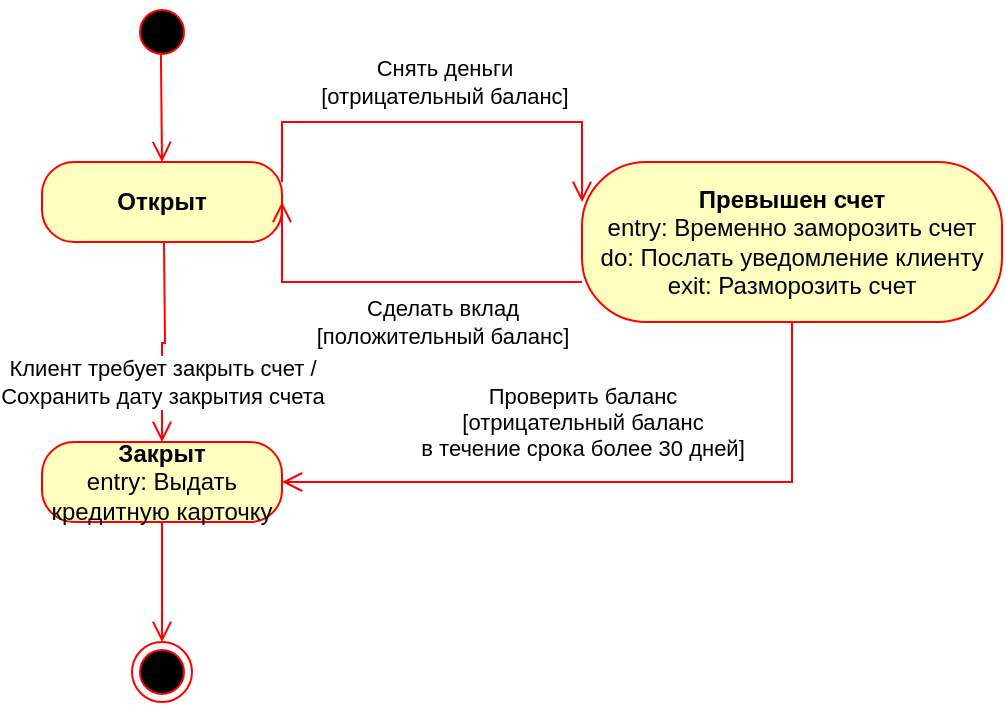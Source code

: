 <mxfile version="15.8.8" type="device"><diagram id="_LL0_kFhHLW_6Val46i8" name="Page-1"><mxGraphModel dx="588" dy="464" grid="1" gridSize="10" guides="1" tooltips="1" connect="1" arrows="1" fold="1" page="1" pageScale="1" pageWidth="827" pageHeight="1169" math="0" shadow="0"><root><mxCell id="0"/><mxCell id="1" parent="0"/><mxCell id="CbFVhmzvzJc3vttLS5EK-1" value="" style="ellipse;html=1;shape=startState;fillColor=#000000;strokeColor=#ff0000;" vertex="1" parent="1"><mxGeometry x="95" y="40" width="30" height="30" as="geometry"/></mxCell><mxCell id="CbFVhmzvzJc3vttLS5EK-2" value="" style="edgeStyle=orthogonalEdgeStyle;html=1;verticalAlign=bottom;endArrow=open;endSize=8;strokeColor=#ff0000;rounded=0;entryX=0.5;entryY=0;entryDx=0;entryDy=0;exitX=0.483;exitY=0.878;exitDx=0;exitDy=0;exitPerimeter=0;" edge="1" source="CbFVhmzvzJc3vttLS5EK-1" parent="1"><mxGeometry relative="1" as="geometry"><mxPoint x="110" y="120" as="targetPoint"/><mxPoint x="111" y="70" as="sourcePoint"/><Array as="points"><mxPoint x="110" y="70"/><mxPoint x="110" y="70"/></Array></mxGeometry></mxCell><mxCell id="CbFVhmzvzJc3vttLS5EK-3" value="" style="ellipse;html=1;shape=endState;fillColor=#000000;strokeColor=#ff0000;" vertex="1" parent="1"><mxGeometry x="95" y="360" width="30" height="30" as="geometry"/></mxCell><mxCell id="CbFVhmzvzJc3vttLS5EK-4" value="&lt;b&gt;Открыт&lt;/b&gt;" style="rounded=1;whiteSpace=wrap;html=1;arcSize=40;fontColor=#000000;fillColor=#ffffc0;strokeColor=#ff0000;" vertex="1" parent="1"><mxGeometry x="50" y="120" width="120" height="40" as="geometry"/></mxCell><mxCell id="CbFVhmzvzJc3vttLS5EK-5" value="" style="edgeStyle=orthogonalEdgeStyle;html=1;verticalAlign=bottom;endArrow=open;endSize=8;strokeColor=#ff0000;rounded=0;entryX=0.5;entryY=0;entryDx=0;entryDy=0;" edge="1" parent="1" target="CbFVhmzvzJc3vttLS5EK-6"><mxGeometry relative="1" as="geometry"><mxPoint x="111" y="220" as="targetPoint"/><mxPoint x="111" y="160" as="sourcePoint"/></mxGeometry></mxCell><mxCell id="CbFVhmzvzJc3vttLS5EK-13" value="Клиент требует закрыть счет /&lt;br&gt;Сохранить дату закрытия счета" style="edgeLabel;html=1;align=center;verticalAlign=middle;resizable=0;points=[];" vertex="1" connectable="0" parent="CbFVhmzvzJc3vttLS5EK-5"><mxGeometry x="0.251" y="1" relative="1" as="geometry"><mxPoint x="-1" y="8" as="offset"/></mxGeometry></mxCell><mxCell id="CbFVhmzvzJc3vttLS5EK-6" value="&lt;b&gt;Закрыт&lt;/b&gt;&lt;br&gt;entry: Выдать кредитную карточку" style="rounded=1;whiteSpace=wrap;html=1;arcSize=40;fontColor=#000000;fillColor=#ffffc0;strokeColor=#ff0000;" vertex="1" parent="1"><mxGeometry x="50" y="260" width="120" height="40" as="geometry"/></mxCell><mxCell id="CbFVhmzvzJc3vttLS5EK-7" value="" style="edgeStyle=orthogonalEdgeStyle;html=1;verticalAlign=bottom;endArrow=open;endSize=8;strokeColor=#ff0000;rounded=0;" edge="1" source="CbFVhmzvzJc3vttLS5EK-6" parent="1"><mxGeometry relative="1" as="geometry"><mxPoint x="110" y="360" as="targetPoint"/></mxGeometry></mxCell><mxCell id="CbFVhmzvzJc3vttLS5EK-8" value="&lt;b&gt;Превышен счет&lt;/b&gt;&lt;br&gt;entry: Временно заморозить счет&lt;br&gt;do: Послать уведомление клиенту&lt;br&gt;exit: Разморозить счет" style="rounded=1;whiteSpace=wrap;html=1;arcSize=40;fontColor=#000000;fillColor=#ffffc0;strokeColor=#ff0000;" vertex="1" parent="1"><mxGeometry x="320" y="120" width="210" height="80" as="geometry"/></mxCell><mxCell id="CbFVhmzvzJc3vttLS5EK-9" value="" style="edgeStyle=orthogonalEdgeStyle;html=1;verticalAlign=bottom;endArrow=open;endSize=8;strokeColor=#ff0000;rounded=0;entryX=1;entryY=0.5;entryDx=0;entryDy=0;" edge="1" source="CbFVhmzvzJc3vttLS5EK-8" parent="1" target="CbFVhmzvzJc3vttLS5EK-4"><mxGeometry relative="1" as="geometry"><mxPoint x="380" y="220" as="targetPoint"/><Array as="points"><mxPoint x="380" y="180"/><mxPoint x="170" y="180"/></Array></mxGeometry></mxCell><mxCell id="CbFVhmzvzJc3vttLS5EK-12" value="Сделать вклад&lt;br&gt;[положительный баланс]" style="edgeLabel;html=1;align=center;verticalAlign=middle;resizable=0;points=[];" vertex="1" connectable="0" parent="CbFVhmzvzJc3vttLS5EK-9"><mxGeometry x="-0.307" relative="1" as="geometry"><mxPoint x="-4" y="20" as="offset"/></mxGeometry></mxCell><mxCell id="CbFVhmzvzJc3vttLS5EK-10" value="" style="edgeStyle=orthogonalEdgeStyle;html=1;verticalAlign=bottom;endArrow=open;endSize=8;strokeColor=#ff0000;rounded=0;exitX=1;exitY=0.25;exitDx=0;exitDy=0;entryX=0;entryY=0.25;entryDx=0;entryDy=0;" edge="1" parent="1" source="CbFVhmzvzJc3vttLS5EK-4" target="CbFVhmzvzJc3vttLS5EK-8"><mxGeometry relative="1" as="geometry"><mxPoint x="300" y="120" as="targetPoint"/><mxPoint x="330" y="190.0" as="sourcePoint"/><Array as="points"><mxPoint x="170" y="100"/><mxPoint x="320" y="100"/></Array></mxGeometry></mxCell><mxCell id="CbFVhmzvzJc3vttLS5EK-11" value="Снять деньги&lt;br&gt;[отрицательный баланс]" style="edgeLabel;html=1;align=center;verticalAlign=middle;resizable=0;points=[];" vertex="1" connectable="0" parent="CbFVhmzvzJc3vttLS5EK-10"><mxGeometry x="-0.197" relative="1" as="geometry"><mxPoint x="22" y="-20" as="offset"/></mxGeometry></mxCell><mxCell id="CbFVhmzvzJc3vttLS5EK-14" value="" style="edgeStyle=orthogonalEdgeStyle;html=1;verticalAlign=bottom;endArrow=open;endSize=8;strokeColor=#ff0000;rounded=0;entryX=1;entryY=0.5;entryDx=0;entryDy=0;exitX=0.5;exitY=1;exitDx=0;exitDy=0;" edge="1" parent="1" source="CbFVhmzvzJc3vttLS5EK-8" target="CbFVhmzvzJc3vttLS5EK-6"><mxGeometry relative="1" as="geometry"><mxPoint x="190" y="160" as="targetPoint"/><mxPoint x="340" y="200.0" as="sourcePoint"/><Array as="points"><mxPoint x="425" y="280"/></Array></mxGeometry></mxCell><mxCell id="CbFVhmzvzJc3vttLS5EK-15" value="Проверить баланс&lt;br&gt;[отрицательный баланс &lt;br&gt;в течение срока более 30 дней]" style="edgeLabel;html=1;align=center;verticalAlign=middle;resizable=0;points=[];" vertex="1" connectable="0" parent="CbFVhmzvzJc3vttLS5EK-14"><mxGeometry x="-0.134" y="-1" relative="1" as="geometry"><mxPoint x="-40" y="-29" as="offset"/></mxGeometry></mxCell></root></mxGraphModel></diagram></mxfile>